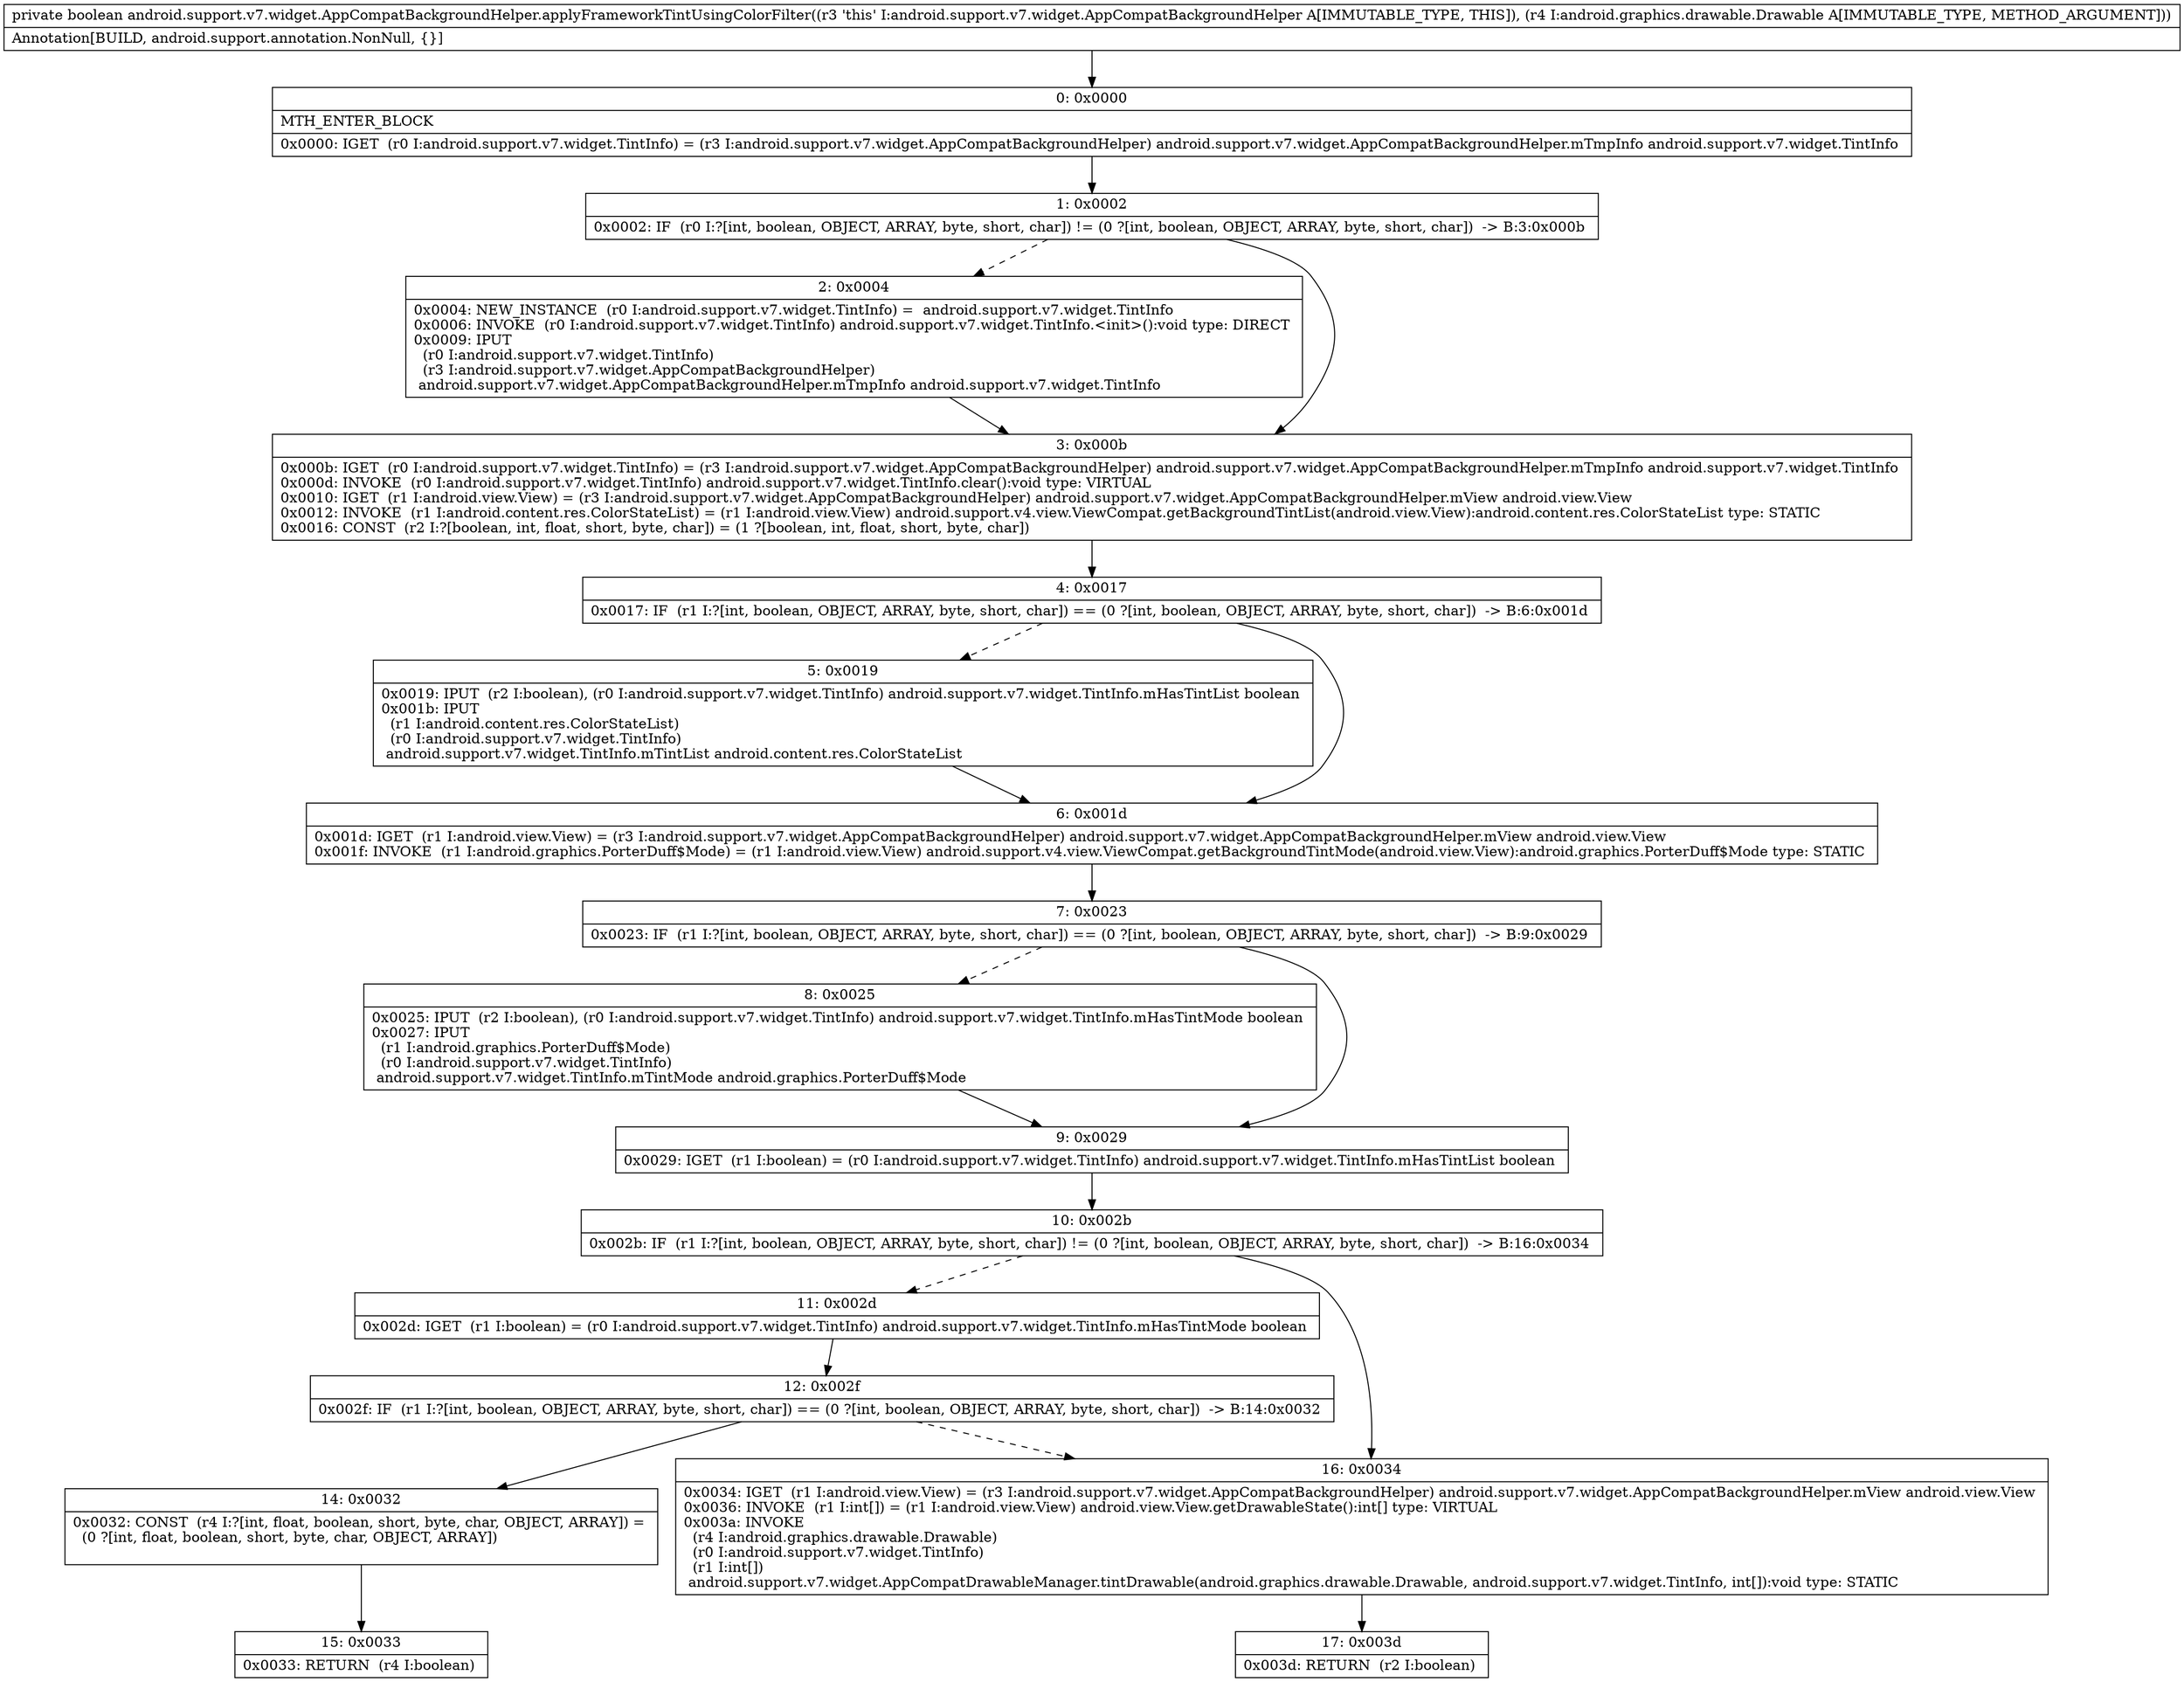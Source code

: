 digraph "CFG forandroid.support.v7.widget.AppCompatBackgroundHelper.applyFrameworkTintUsingColorFilter(Landroid\/graphics\/drawable\/Drawable;)Z" {
Node_0 [shape=record,label="{0\:\ 0x0000|MTH_ENTER_BLOCK\l|0x0000: IGET  (r0 I:android.support.v7.widget.TintInfo) = (r3 I:android.support.v7.widget.AppCompatBackgroundHelper) android.support.v7.widget.AppCompatBackgroundHelper.mTmpInfo android.support.v7.widget.TintInfo \l}"];
Node_1 [shape=record,label="{1\:\ 0x0002|0x0002: IF  (r0 I:?[int, boolean, OBJECT, ARRAY, byte, short, char]) != (0 ?[int, boolean, OBJECT, ARRAY, byte, short, char])  \-\> B:3:0x000b \l}"];
Node_2 [shape=record,label="{2\:\ 0x0004|0x0004: NEW_INSTANCE  (r0 I:android.support.v7.widget.TintInfo) =  android.support.v7.widget.TintInfo \l0x0006: INVOKE  (r0 I:android.support.v7.widget.TintInfo) android.support.v7.widget.TintInfo.\<init\>():void type: DIRECT \l0x0009: IPUT  \l  (r0 I:android.support.v7.widget.TintInfo)\l  (r3 I:android.support.v7.widget.AppCompatBackgroundHelper)\l android.support.v7.widget.AppCompatBackgroundHelper.mTmpInfo android.support.v7.widget.TintInfo \l}"];
Node_3 [shape=record,label="{3\:\ 0x000b|0x000b: IGET  (r0 I:android.support.v7.widget.TintInfo) = (r3 I:android.support.v7.widget.AppCompatBackgroundHelper) android.support.v7.widget.AppCompatBackgroundHelper.mTmpInfo android.support.v7.widget.TintInfo \l0x000d: INVOKE  (r0 I:android.support.v7.widget.TintInfo) android.support.v7.widget.TintInfo.clear():void type: VIRTUAL \l0x0010: IGET  (r1 I:android.view.View) = (r3 I:android.support.v7.widget.AppCompatBackgroundHelper) android.support.v7.widget.AppCompatBackgroundHelper.mView android.view.View \l0x0012: INVOKE  (r1 I:android.content.res.ColorStateList) = (r1 I:android.view.View) android.support.v4.view.ViewCompat.getBackgroundTintList(android.view.View):android.content.res.ColorStateList type: STATIC \l0x0016: CONST  (r2 I:?[boolean, int, float, short, byte, char]) = (1 ?[boolean, int, float, short, byte, char]) \l}"];
Node_4 [shape=record,label="{4\:\ 0x0017|0x0017: IF  (r1 I:?[int, boolean, OBJECT, ARRAY, byte, short, char]) == (0 ?[int, boolean, OBJECT, ARRAY, byte, short, char])  \-\> B:6:0x001d \l}"];
Node_5 [shape=record,label="{5\:\ 0x0019|0x0019: IPUT  (r2 I:boolean), (r0 I:android.support.v7.widget.TintInfo) android.support.v7.widget.TintInfo.mHasTintList boolean \l0x001b: IPUT  \l  (r1 I:android.content.res.ColorStateList)\l  (r0 I:android.support.v7.widget.TintInfo)\l android.support.v7.widget.TintInfo.mTintList android.content.res.ColorStateList \l}"];
Node_6 [shape=record,label="{6\:\ 0x001d|0x001d: IGET  (r1 I:android.view.View) = (r3 I:android.support.v7.widget.AppCompatBackgroundHelper) android.support.v7.widget.AppCompatBackgroundHelper.mView android.view.View \l0x001f: INVOKE  (r1 I:android.graphics.PorterDuff$Mode) = (r1 I:android.view.View) android.support.v4.view.ViewCompat.getBackgroundTintMode(android.view.View):android.graphics.PorterDuff$Mode type: STATIC \l}"];
Node_7 [shape=record,label="{7\:\ 0x0023|0x0023: IF  (r1 I:?[int, boolean, OBJECT, ARRAY, byte, short, char]) == (0 ?[int, boolean, OBJECT, ARRAY, byte, short, char])  \-\> B:9:0x0029 \l}"];
Node_8 [shape=record,label="{8\:\ 0x0025|0x0025: IPUT  (r2 I:boolean), (r0 I:android.support.v7.widget.TintInfo) android.support.v7.widget.TintInfo.mHasTintMode boolean \l0x0027: IPUT  \l  (r1 I:android.graphics.PorterDuff$Mode)\l  (r0 I:android.support.v7.widget.TintInfo)\l android.support.v7.widget.TintInfo.mTintMode android.graphics.PorterDuff$Mode \l}"];
Node_9 [shape=record,label="{9\:\ 0x0029|0x0029: IGET  (r1 I:boolean) = (r0 I:android.support.v7.widget.TintInfo) android.support.v7.widget.TintInfo.mHasTintList boolean \l}"];
Node_10 [shape=record,label="{10\:\ 0x002b|0x002b: IF  (r1 I:?[int, boolean, OBJECT, ARRAY, byte, short, char]) != (0 ?[int, boolean, OBJECT, ARRAY, byte, short, char])  \-\> B:16:0x0034 \l}"];
Node_11 [shape=record,label="{11\:\ 0x002d|0x002d: IGET  (r1 I:boolean) = (r0 I:android.support.v7.widget.TintInfo) android.support.v7.widget.TintInfo.mHasTintMode boolean \l}"];
Node_12 [shape=record,label="{12\:\ 0x002f|0x002f: IF  (r1 I:?[int, boolean, OBJECT, ARRAY, byte, short, char]) == (0 ?[int, boolean, OBJECT, ARRAY, byte, short, char])  \-\> B:14:0x0032 \l}"];
Node_14 [shape=record,label="{14\:\ 0x0032|0x0032: CONST  (r4 I:?[int, float, boolean, short, byte, char, OBJECT, ARRAY]) = \l  (0 ?[int, float, boolean, short, byte, char, OBJECT, ARRAY])\l \l}"];
Node_15 [shape=record,label="{15\:\ 0x0033|0x0033: RETURN  (r4 I:boolean) \l}"];
Node_16 [shape=record,label="{16\:\ 0x0034|0x0034: IGET  (r1 I:android.view.View) = (r3 I:android.support.v7.widget.AppCompatBackgroundHelper) android.support.v7.widget.AppCompatBackgroundHelper.mView android.view.View \l0x0036: INVOKE  (r1 I:int[]) = (r1 I:android.view.View) android.view.View.getDrawableState():int[] type: VIRTUAL \l0x003a: INVOKE  \l  (r4 I:android.graphics.drawable.Drawable)\l  (r0 I:android.support.v7.widget.TintInfo)\l  (r1 I:int[])\l android.support.v7.widget.AppCompatDrawableManager.tintDrawable(android.graphics.drawable.Drawable, android.support.v7.widget.TintInfo, int[]):void type: STATIC \l}"];
Node_17 [shape=record,label="{17\:\ 0x003d|0x003d: RETURN  (r2 I:boolean) \l}"];
MethodNode[shape=record,label="{private boolean android.support.v7.widget.AppCompatBackgroundHelper.applyFrameworkTintUsingColorFilter((r3 'this' I:android.support.v7.widget.AppCompatBackgroundHelper A[IMMUTABLE_TYPE, THIS]), (r4 I:android.graphics.drawable.Drawable A[IMMUTABLE_TYPE, METHOD_ARGUMENT]))  | Annotation[BUILD, android.support.annotation.NonNull, \{\}]\l}"];
MethodNode -> Node_0;
Node_0 -> Node_1;
Node_1 -> Node_2[style=dashed];
Node_1 -> Node_3;
Node_2 -> Node_3;
Node_3 -> Node_4;
Node_4 -> Node_5[style=dashed];
Node_4 -> Node_6;
Node_5 -> Node_6;
Node_6 -> Node_7;
Node_7 -> Node_8[style=dashed];
Node_7 -> Node_9;
Node_8 -> Node_9;
Node_9 -> Node_10;
Node_10 -> Node_11[style=dashed];
Node_10 -> Node_16;
Node_11 -> Node_12;
Node_12 -> Node_14;
Node_12 -> Node_16[style=dashed];
Node_14 -> Node_15;
Node_16 -> Node_17;
}

